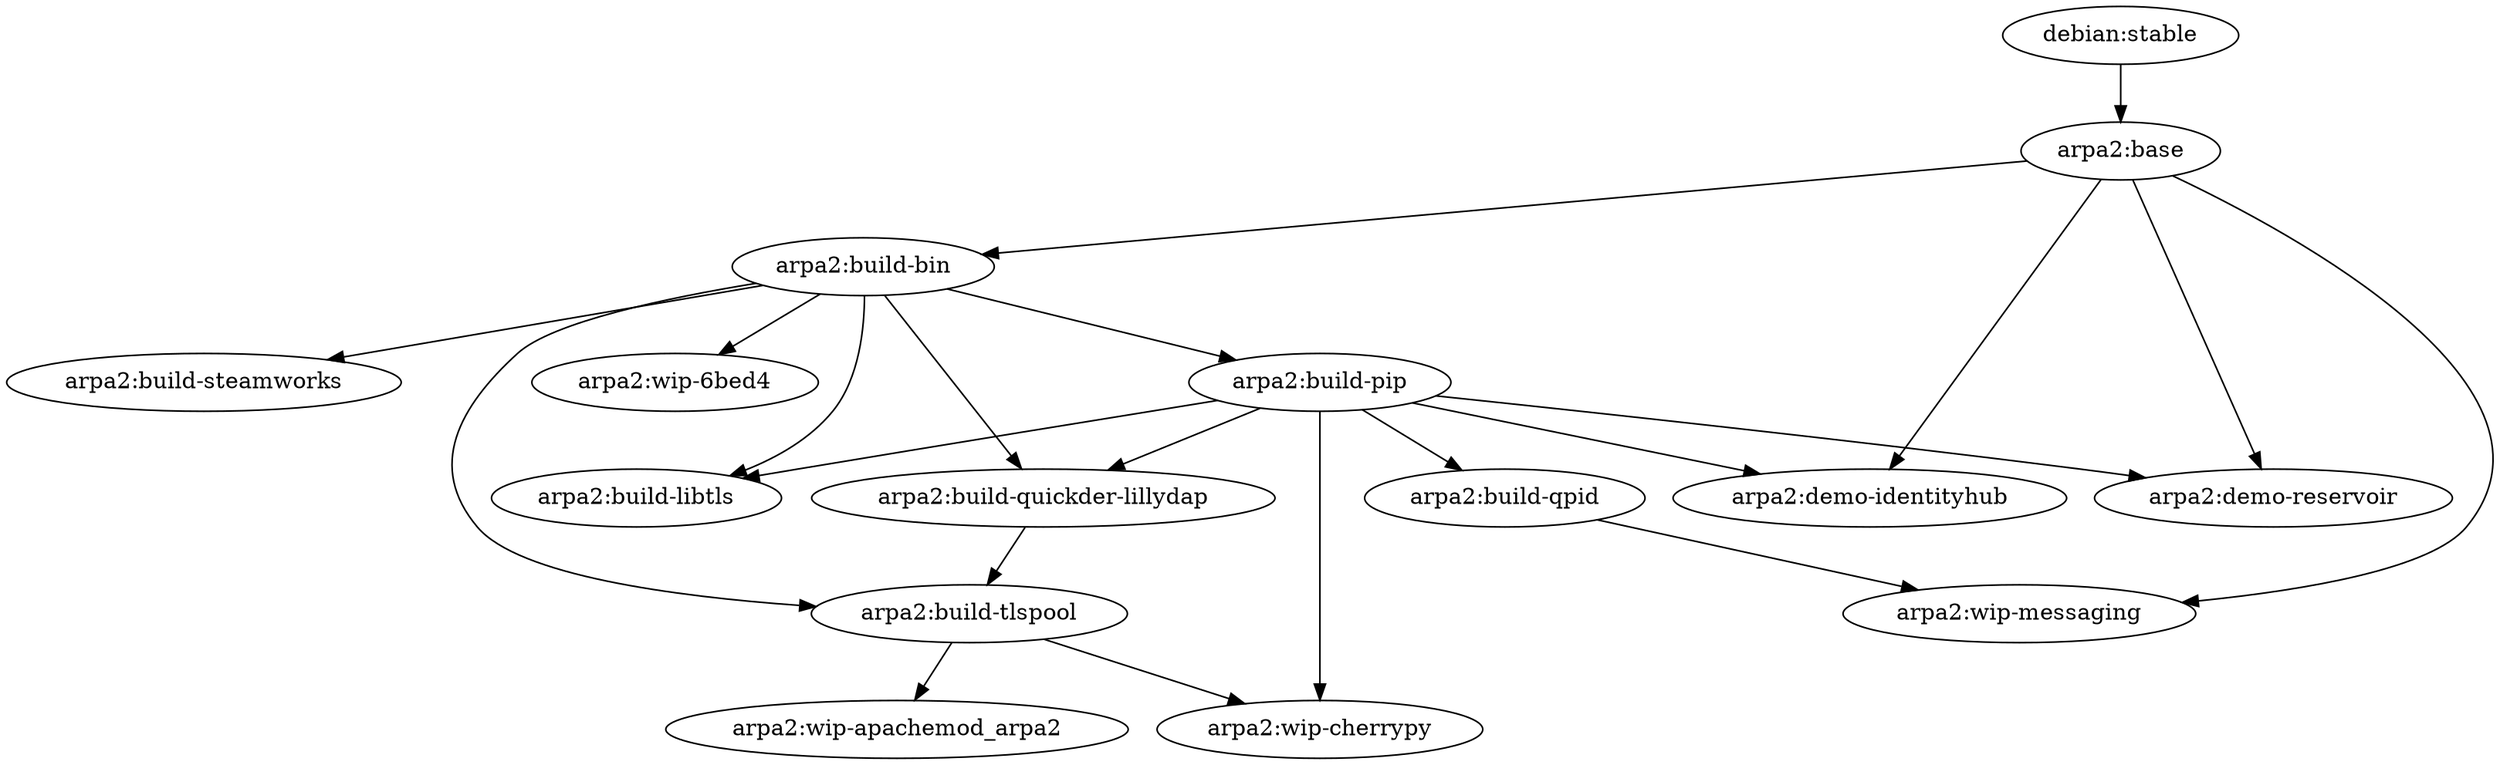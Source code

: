 digraph arpa2demos {
   "debian:stable";
   "arpa2:base";
   "debian:stable" -> "arpa2:base" ;
   "arpa2:build-bin";
   "arpa2:base" -> "arpa2:build-bin" ;
   "arpa2:build-libtls";
   "arpa2:build-pip" -> "arpa2:build-libtls" ;
   "arpa2:build-bin" -> "arpa2:build-libtls" ;
   "arpa2:build-pip";
   "arpa2:build-bin" -> "arpa2:build-pip" ;
   "arpa2:build-qpid";
   "arpa2:build-pip" -> "arpa2:build-qpid" ;
   "arpa2:build-quickder-lillydap";
   "arpa2:build-pip" -> "arpa2:build-quickder-lillydap" ;
   "arpa2:build-bin" -> "arpa2:build-quickder-lillydap" ;
   "arpa2:build-steamworks";
   "arpa2:build-bin" -> "arpa2:build-steamworks" ;
   "arpa2:build-tlspool";
   "arpa2:build-quickder-lillydap" -> "arpa2:build-tlspool" ;
   "arpa2:build-bin" -> "arpa2:build-tlspool" ;
   "arpa2:demo-identityhub";
   "arpa2:build-pip" -> "arpa2:demo-identityhub" ;
   "arpa2:base" -> "arpa2:demo-identityhub" ;
   "arpa2:demo-reservoir";
   "arpa2:build-pip" -> "arpa2:demo-reservoir" ;
   "arpa2:base" -> "arpa2:demo-reservoir" ;
   "arpa2:wip-6bed4";
   "arpa2:build-bin" -> "arpa2:wip-6bed4" ;
   "arpa2:wip-apachemod_arpa2";
   "arpa2:build-tlspool" -> "arpa2:wip-apachemod_arpa2" ;
   "arpa2:wip-cherrypy";
   "arpa2:build-pip" -> "arpa2:wip-cherrypy" ;
   "arpa2:build-tlspool" -> "arpa2:wip-cherrypy" ;
   "arpa2:wip-messaging";
   "arpa2:build-qpid" -> "arpa2:wip-messaging" ;
   "arpa2:base" -> "arpa2:wip-messaging" ;
}
